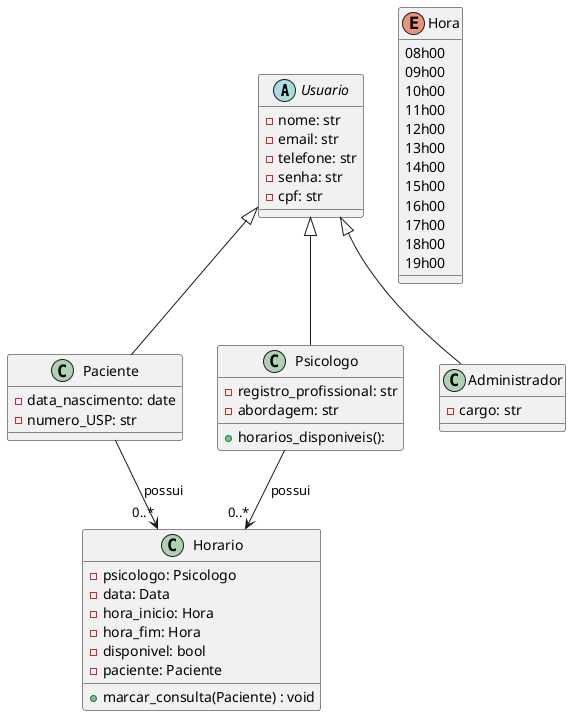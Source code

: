 @startuml classes

abstract class Usuario {
  - nome: str
  - email: str
  - telefone: str
  - senha: str
  - cpf: str
}


class Paciente {
  - data_nascimento: date
  - numero_USP: str
 
}

class Psicologo {
  - registro_profissional: str
  - abordagem: str
  + horarios_disponiveis(): 

}

class Horario {
  - psicologo: Psicologo
  - data: Data
  - hora_inicio: Hora
  - hora_fim: Hora
  - disponivel: bool
  - paciente: Paciente
  + marcar_consulta(Paciente) : void
  
}

enum Hora {
    08h00
    09h00
    10h00
    11h00
    12h00
    13h00
    14h00
    15h00
    16h00
    17h00
    18h00
    19h00
}


class Administrador {
  - cargo: str
}

Usuario <|-- Paciente
Usuario <|-- Psicologo
Usuario <|-- Administrador
Paciente --> "0..*" Horario : possui
Psicologo --> "0..*" Horario : possui

@enduml

